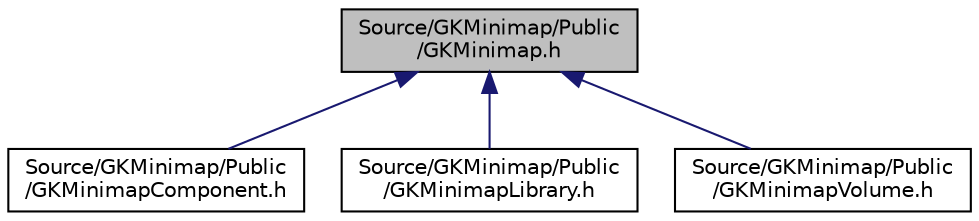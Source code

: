 digraph "Source/GKMinimap/Public/GKMinimap.h"
{
 // LATEX_PDF_SIZE
  edge [fontname="Helvetica",fontsize="10",labelfontname="Helvetica",labelfontsize="10"];
  node [fontname="Helvetica",fontsize="10",shape=record];
  Node1 [label="Source/GKMinimap/Public\l/GKMinimap.h",height=0.2,width=0.4,color="black", fillcolor="grey75", style="filled", fontcolor="black",tooltip=" "];
  Node1 -> Node2 [dir="back",color="midnightblue",fontsize="10",style="solid",fontname="Helvetica"];
  Node2 [label="Source/GKMinimap/Public\l/GKMinimapComponent.h",height=0.2,width=0.4,color="black", fillcolor="white", style="filled",URL="$GKMinimapComponent_8h.html",tooltip=" "];
  Node1 -> Node3 [dir="back",color="midnightblue",fontsize="10",style="solid",fontname="Helvetica"];
  Node3 [label="Source/GKMinimap/Public\l/GKMinimapLibrary.h",height=0.2,width=0.4,color="black", fillcolor="white", style="filled",URL="$GKMinimapLibrary_8h.html",tooltip=" "];
  Node1 -> Node4 [dir="back",color="midnightblue",fontsize="10",style="solid",fontname="Helvetica"];
  Node4 [label="Source/GKMinimap/Public\l/GKMinimapVolume.h",height=0.2,width=0.4,color="black", fillcolor="white", style="filled",URL="$GKMinimapVolume_8h.html",tooltip=" "];
}
